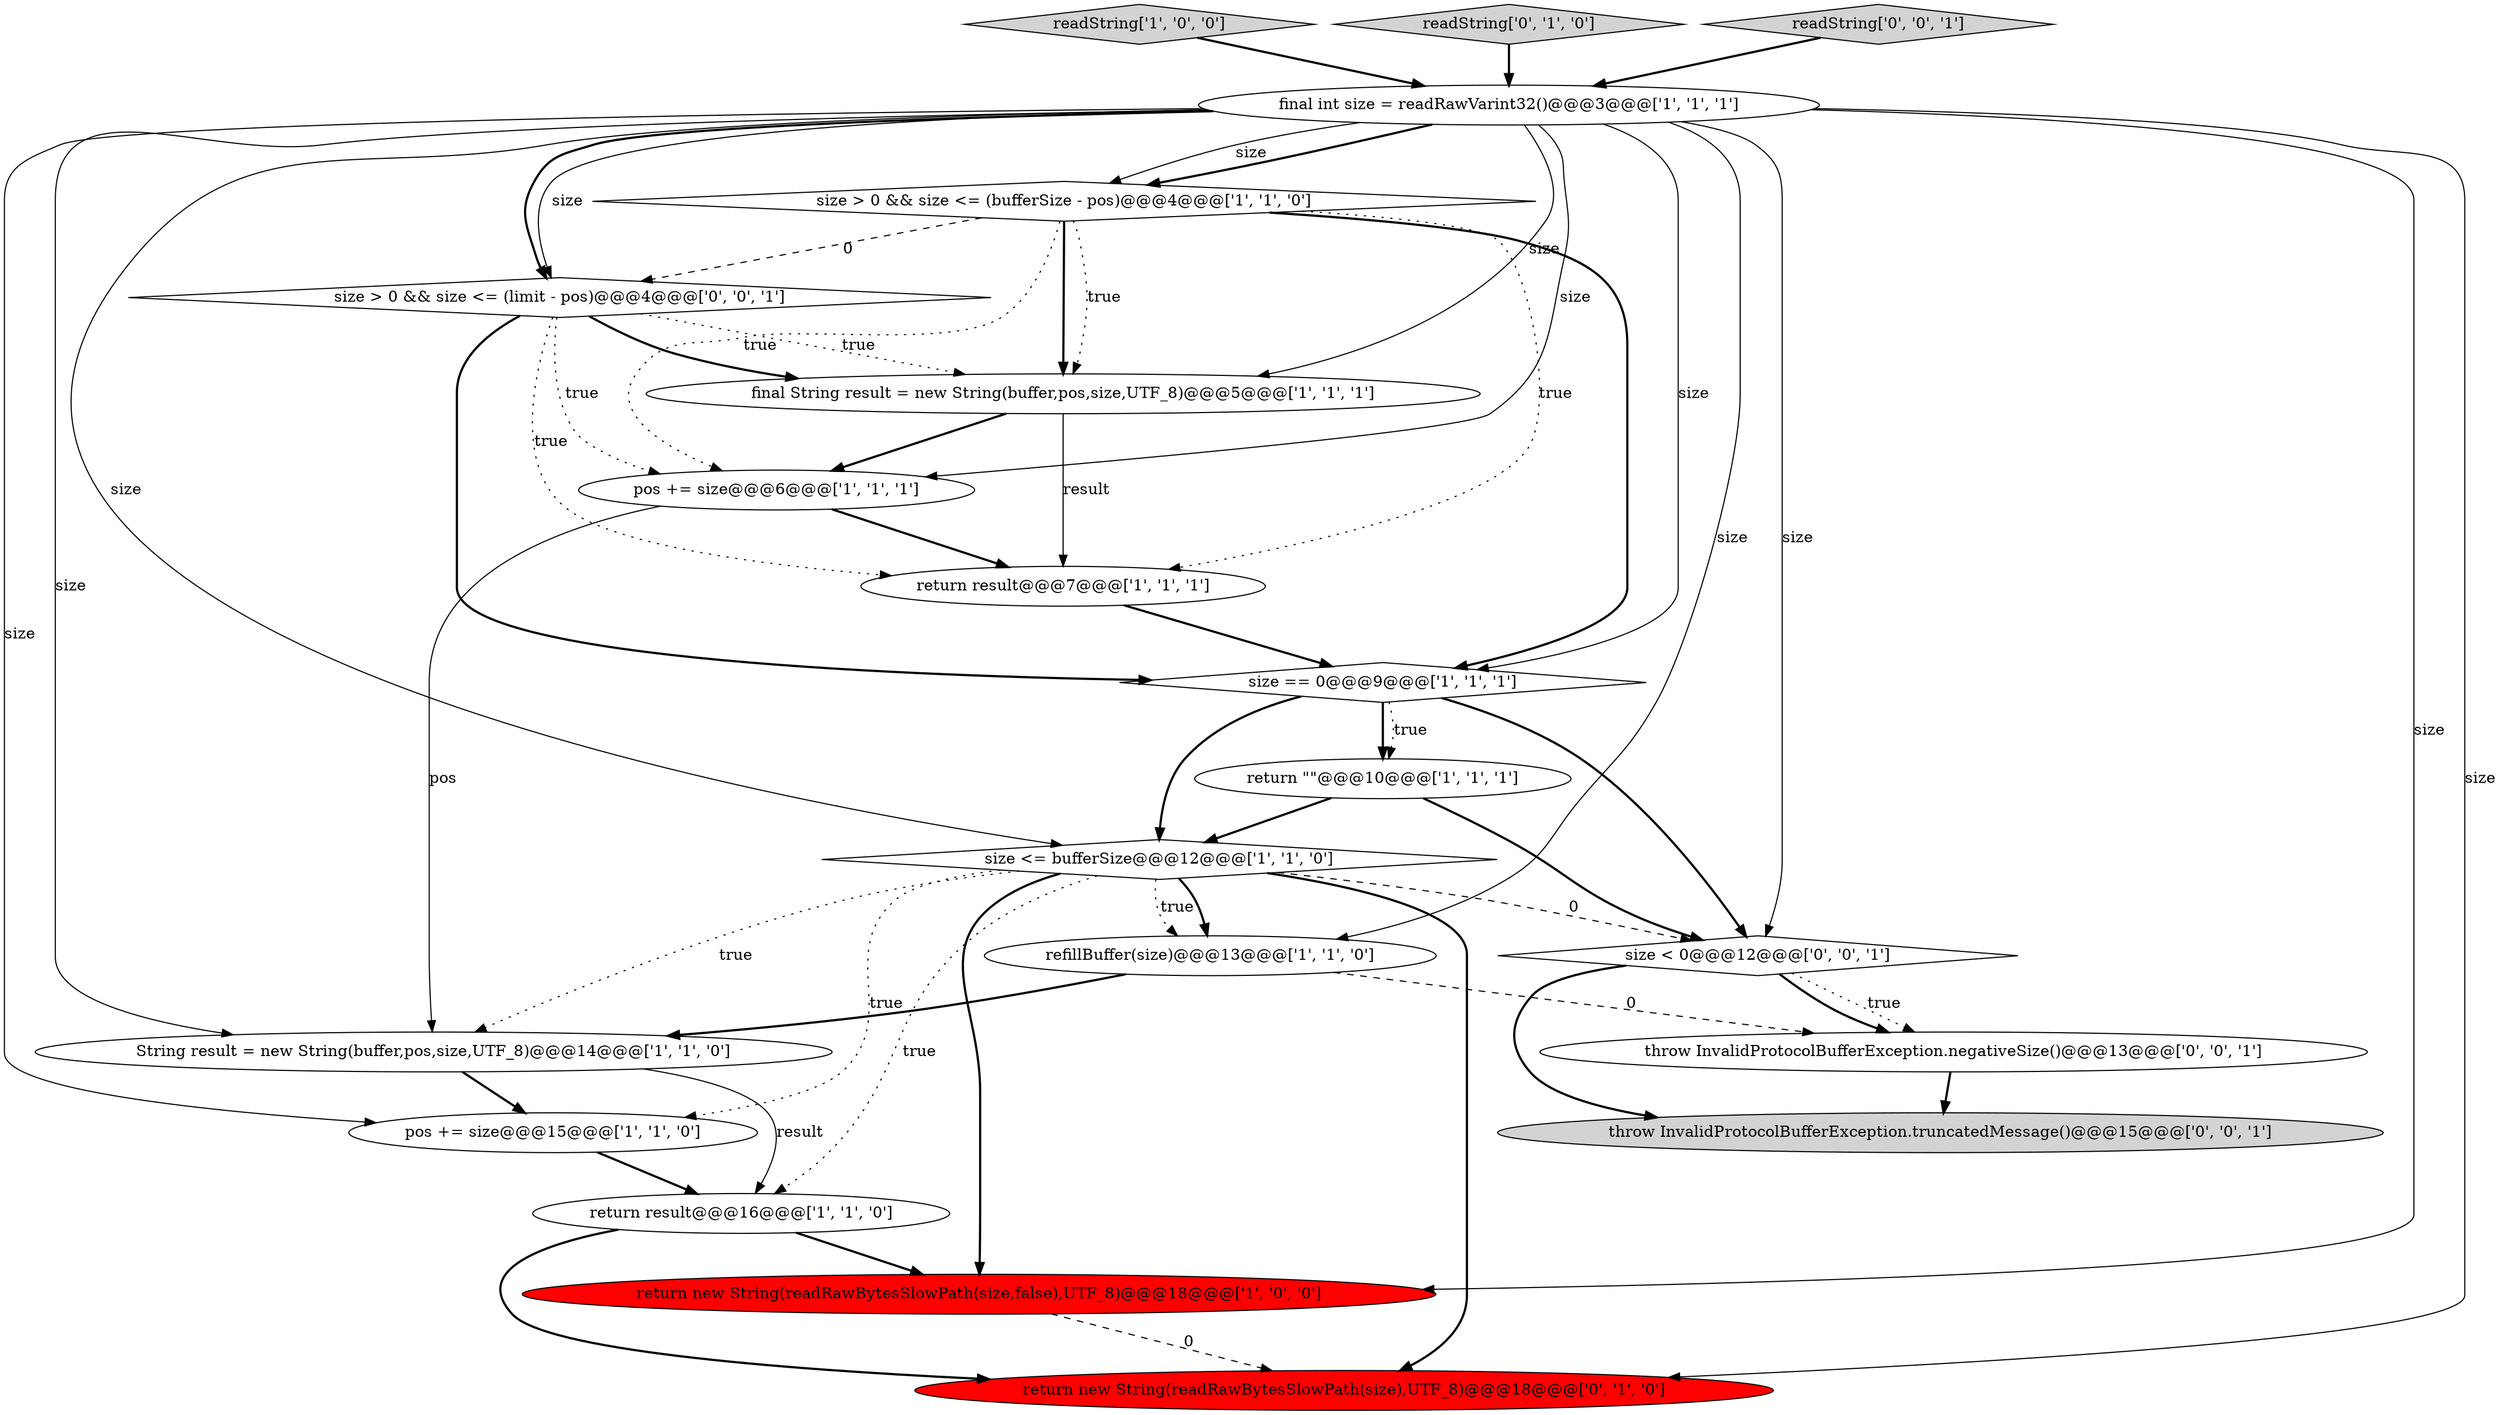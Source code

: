 digraph {
7 [style = filled, label = "refillBuffer(size)@@@13@@@['1', '1', '0']", fillcolor = white, shape = ellipse image = "AAA0AAABBB1BBB"];
13 [style = filled, label = "pos += size@@@6@@@['1', '1', '1']", fillcolor = white, shape = ellipse image = "AAA0AAABBB1BBB"];
6 [style = filled, label = "return \"\"@@@10@@@['1', '1', '1']", fillcolor = white, shape = ellipse image = "AAA0AAABBB1BBB"];
1 [style = filled, label = "return result@@@7@@@['1', '1', '1']", fillcolor = white, shape = ellipse image = "AAA0AAABBB1BBB"];
11 [style = filled, label = "final int size = readRawVarint32()@@@3@@@['1', '1', '1']", fillcolor = white, shape = ellipse image = "AAA0AAABBB1BBB"];
12 [style = filled, label = "final String result = new String(buffer,pos,size,UTF_8)@@@5@@@['1', '1', '1']", fillcolor = white, shape = ellipse image = "AAA0AAABBB1BBB"];
17 [style = filled, label = "size < 0@@@12@@@['0', '0', '1']", fillcolor = white, shape = diamond image = "AAA0AAABBB3BBB"];
0 [style = filled, label = "return new String(readRawBytesSlowPath(size,false),UTF_8)@@@18@@@['1', '0', '0']", fillcolor = red, shape = ellipse image = "AAA1AAABBB1BBB"];
8 [style = filled, label = "return result@@@16@@@['1', '1', '0']", fillcolor = white, shape = ellipse image = "AAA0AAABBB1BBB"];
19 [style = filled, label = "size > 0 && size <= (limit - pos)@@@4@@@['0', '0', '1']", fillcolor = white, shape = diamond image = "AAA0AAABBB3BBB"];
9 [style = filled, label = "readString['1', '0', '0']", fillcolor = lightgray, shape = diamond image = "AAA0AAABBB1BBB"];
15 [style = filled, label = "readString['0', '1', '0']", fillcolor = lightgray, shape = diamond image = "AAA0AAABBB2BBB"];
5 [style = filled, label = "size == 0@@@9@@@['1', '1', '1']", fillcolor = white, shape = diamond image = "AAA0AAABBB1BBB"];
14 [style = filled, label = "return new String(readRawBytesSlowPath(size),UTF_8)@@@18@@@['0', '1', '0']", fillcolor = red, shape = ellipse image = "AAA1AAABBB2BBB"];
4 [style = filled, label = "size <= bufferSize@@@12@@@['1', '1', '0']", fillcolor = white, shape = diamond image = "AAA0AAABBB1BBB"];
18 [style = filled, label = "throw InvalidProtocolBufferException.truncatedMessage()@@@15@@@['0', '0', '1']", fillcolor = lightgray, shape = ellipse image = "AAA0AAABBB3BBB"];
2 [style = filled, label = "pos += size@@@15@@@['1', '1', '0']", fillcolor = white, shape = ellipse image = "AAA0AAABBB1BBB"];
3 [style = filled, label = "size > 0 && size <= (bufferSize - pos)@@@4@@@['1', '1', '0']", fillcolor = white, shape = diamond image = "AAA0AAABBB1BBB"];
20 [style = filled, label = "throw InvalidProtocolBufferException.negativeSize()@@@13@@@['0', '0', '1']", fillcolor = white, shape = ellipse image = "AAA0AAABBB3BBB"];
16 [style = filled, label = "readString['0', '0', '1']", fillcolor = lightgray, shape = diamond image = "AAA0AAABBB3BBB"];
10 [style = filled, label = "String result = new String(buffer,pos,size,UTF_8)@@@14@@@['1', '1', '0']", fillcolor = white, shape = ellipse image = "AAA0AAABBB1BBB"];
1->5 [style = bold, label=""];
6->17 [style = bold, label=""];
17->20 [style = dotted, label="true"];
19->1 [style = dotted, label="true"];
11->5 [style = solid, label="size"];
4->14 [style = bold, label=""];
16->11 [style = bold, label=""];
9->11 [style = bold, label=""];
19->12 [style = bold, label=""];
4->17 [style = dashed, label="0"];
7->10 [style = bold, label=""];
11->19 [style = solid, label="size"];
4->10 [style = dotted, label="true"];
11->7 [style = solid, label="size"];
5->6 [style = dotted, label="true"];
8->14 [style = bold, label=""];
4->7 [style = dotted, label="true"];
4->8 [style = dotted, label="true"];
19->12 [style = dotted, label="true"];
7->20 [style = dashed, label="0"];
19->13 [style = dotted, label="true"];
3->12 [style = bold, label=""];
11->19 [style = bold, label=""];
5->17 [style = bold, label=""];
11->3 [style = solid, label="size"];
13->1 [style = bold, label=""];
4->7 [style = bold, label=""];
4->0 [style = bold, label=""];
4->2 [style = dotted, label="true"];
11->13 [style = solid, label="size"];
3->19 [style = dashed, label="0"];
8->0 [style = bold, label=""];
20->18 [style = bold, label=""];
19->5 [style = bold, label=""];
12->13 [style = bold, label=""];
6->4 [style = bold, label=""];
0->14 [style = dashed, label="0"];
3->5 [style = bold, label=""];
5->6 [style = bold, label=""];
15->11 [style = bold, label=""];
11->3 [style = bold, label=""];
3->12 [style = dotted, label="true"];
11->17 [style = solid, label="size"];
5->4 [style = bold, label=""];
12->1 [style = solid, label="result"];
13->10 [style = solid, label="pos"];
11->14 [style = solid, label="size"];
11->0 [style = solid, label="size"];
10->2 [style = bold, label=""];
11->10 [style = solid, label="size"];
11->4 [style = solid, label="size"];
11->12 [style = solid, label="size"];
10->8 [style = solid, label="result"];
3->1 [style = dotted, label="true"];
2->8 [style = bold, label=""];
17->18 [style = bold, label=""];
3->13 [style = dotted, label="true"];
11->2 [style = solid, label="size"];
17->20 [style = bold, label=""];
}
